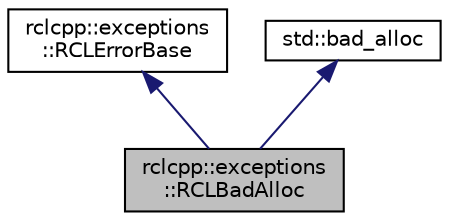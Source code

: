 digraph "rclcpp::exceptions::RCLBadAlloc"
{
  edge [fontname="Helvetica",fontsize="10",labelfontname="Helvetica",labelfontsize="10"];
  node [fontname="Helvetica",fontsize="10",shape=record];
  Node0 [label="rclcpp::exceptions\l::RCLBadAlloc",height=0.2,width=0.4,color="black", fillcolor="grey75", style="filled", fontcolor="black"];
  Node1 -> Node0 [dir="back",color="midnightblue",fontsize="10",style="solid",fontname="Helvetica"];
  Node1 [label="rclcpp::exceptions\l::RCLErrorBase",height=0.2,width=0.4,color="black", fillcolor="white", style="filled",URL="$classrclcpp_1_1exceptions_1_1RCLErrorBase.html"];
  Node2 -> Node0 [dir="back",color="midnightblue",fontsize="10",style="solid",fontname="Helvetica"];
  Node2 [label="std::bad_alloc",height=0.2,width=0.4,color="black", fillcolor="white", style="filled",URL="/home/developer/workspaces/docs_crystal/doxygen_tag_files/cppreference-doxygen-web.tag.xml$cpp/memory/new/bad_alloc.html"];
}
